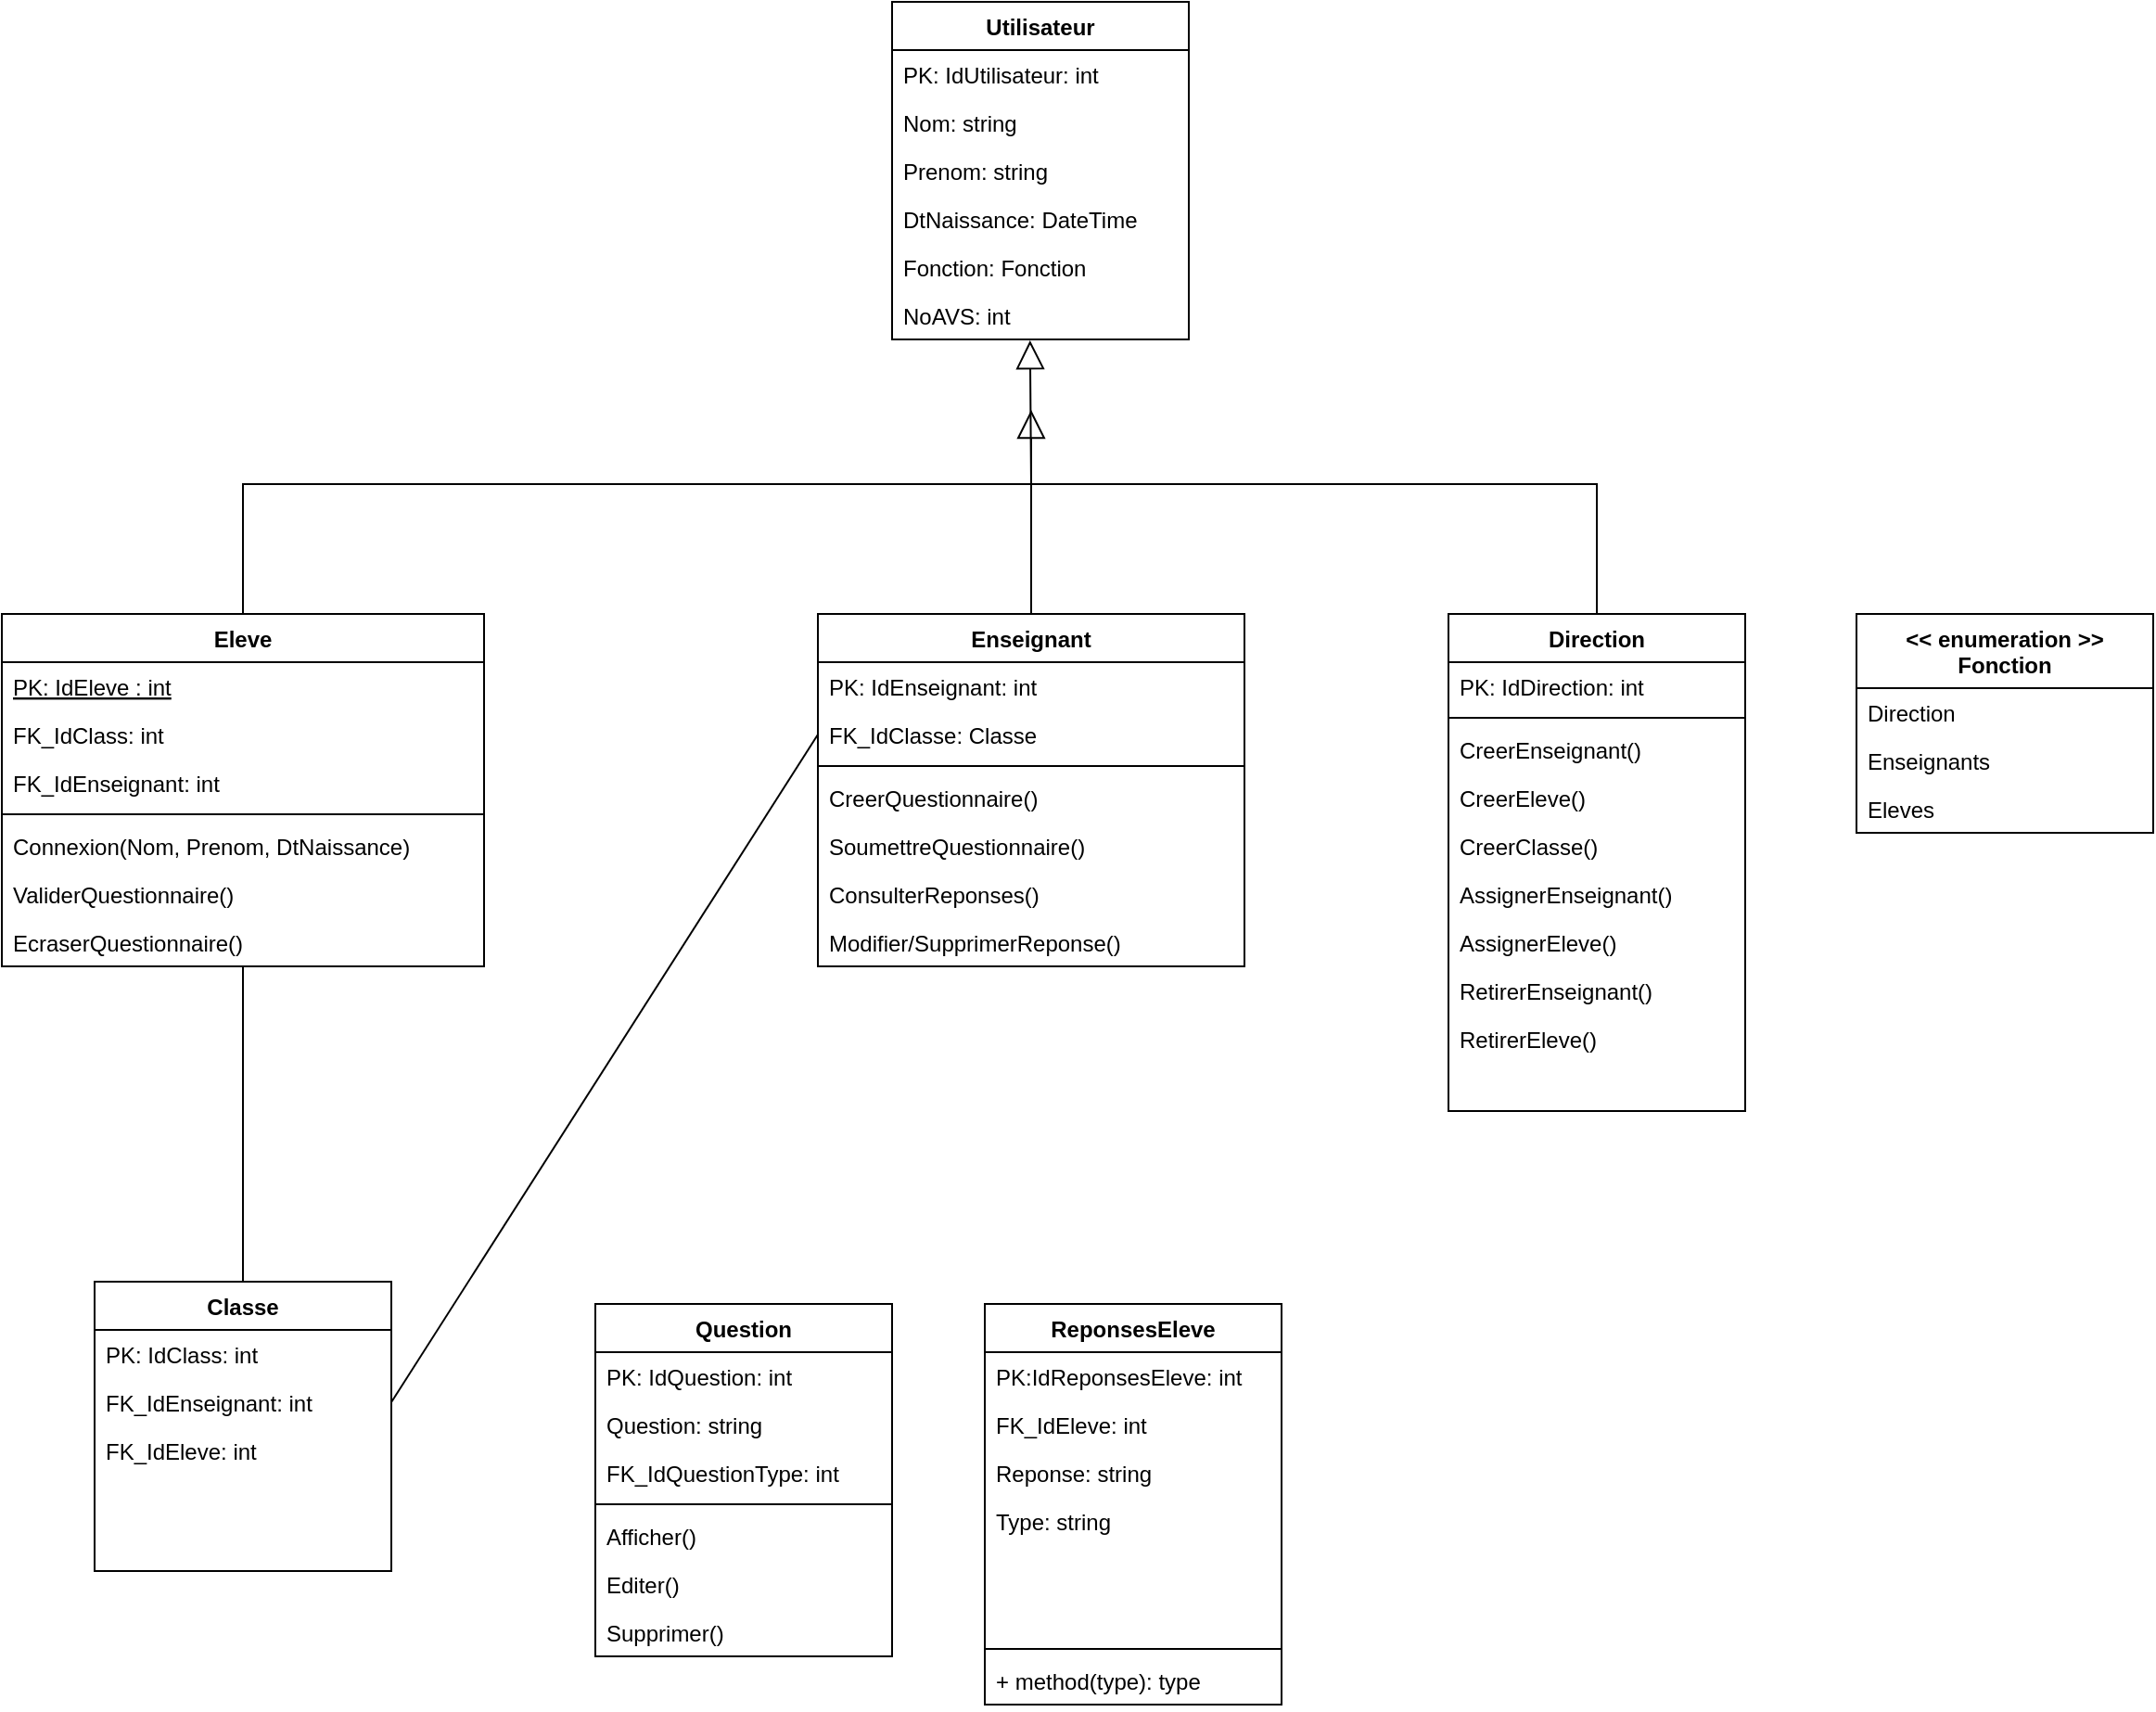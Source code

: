 <mxfile version="19.0.0" type="github">
  <diagram id="C5RBs43oDa-KdzZeNtuy" name="Page-1">
    <mxGraphModel dx="1671" dy="1818" grid="1" gridSize="10" guides="1" tooltips="1" connect="1" arrows="1" fold="1" page="1" pageScale="1" pageWidth="827" pageHeight="1169" math="0" shadow="0">
      <root>
        <mxCell id="WIyWlLk6GJQsqaUBKTNV-0" />
        <mxCell id="WIyWlLk6GJQsqaUBKTNV-1" parent="WIyWlLk6GJQsqaUBKTNV-0" />
        <mxCell id="Zi9LIRQCBly2Rpeok-5_-95" value="" style="rounded=0;orthogonalLoop=1;jettySize=auto;html=1;entryX=0.5;entryY=0;entryDx=0;entryDy=0;endArrow=none;endFill=0;" parent="WIyWlLk6GJQsqaUBKTNV-1" source="Zi9LIRQCBly2Rpeok-5_-23" target="Zi9LIRQCBly2Rpeok-5_-46" edge="1">
          <mxGeometry relative="1" as="geometry" />
        </mxCell>
        <mxCell id="Zi9LIRQCBly2Rpeok-5_-23" value="Eleve" style="swimlane;fontStyle=1;align=center;verticalAlign=top;childLayout=stackLayout;horizontal=1;startSize=26;horizontalStack=0;resizeParent=1;resizeParentMax=0;resizeLast=0;collapsible=1;marginBottom=0;" parent="WIyWlLk6GJQsqaUBKTNV-1" vertex="1">
          <mxGeometry x="100" y="270" width="260" height="190" as="geometry" />
        </mxCell>
        <mxCell id="Zi9LIRQCBly2Rpeok-5_-24" value="PK: IdEleve : int" style="text;strokeColor=none;fillColor=none;align=left;verticalAlign=top;spacingLeft=4;spacingRight=4;overflow=hidden;rotatable=0;points=[[0,0.5],[1,0.5]];portConstraint=eastwest;fontStyle=4" parent="Zi9LIRQCBly2Rpeok-5_-23" vertex="1">
          <mxGeometry y="26" width="260" height="26" as="geometry" />
        </mxCell>
        <mxCell id="Zi9LIRQCBly2Rpeok-5_-27" value="FK_IdClass: int" style="text;strokeColor=none;fillColor=none;align=left;verticalAlign=top;spacingLeft=4;spacingRight=4;overflow=hidden;rotatable=0;points=[[0,0.5],[1,0.5]];portConstraint=eastwest;" parent="Zi9LIRQCBly2Rpeok-5_-23" vertex="1">
          <mxGeometry y="52" width="260" height="26" as="geometry" />
        </mxCell>
        <mxCell id="Zi9LIRQCBly2Rpeok-5_-32" value="FK_IdEnseignant: int" style="text;strokeColor=none;fillColor=none;align=left;verticalAlign=top;spacingLeft=4;spacingRight=4;overflow=hidden;rotatable=0;points=[[0,0.5],[1,0.5]];portConstraint=eastwest;" parent="Zi9LIRQCBly2Rpeok-5_-23" vertex="1">
          <mxGeometry y="78" width="260" height="26" as="geometry" />
        </mxCell>
        <mxCell id="Zi9LIRQCBly2Rpeok-5_-25" value="" style="line;strokeWidth=1;fillColor=none;align=left;verticalAlign=middle;spacingTop=-1;spacingLeft=3;spacingRight=3;rotatable=0;labelPosition=right;points=[];portConstraint=eastwest;" parent="Zi9LIRQCBly2Rpeok-5_-23" vertex="1">
          <mxGeometry y="104" width="260" height="8" as="geometry" />
        </mxCell>
        <mxCell id="Zi9LIRQCBly2Rpeok-5_-26" value="Connexion(Nom, Prenom, DtNaissance)" style="text;strokeColor=none;fillColor=none;align=left;verticalAlign=top;spacingLeft=4;spacingRight=4;overflow=hidden;rotatable=0;points=[[0,0.5],[1,0.5]];portConstraint=eastwest;" parent="Zi9LIRQCBly2Rpeok-5_-23" vertex="1">
          <mxGeometry y="112" width="260" height="26" as="geometry" />
        </mxCell>
        <mxCell id="Zi9LIRQCBly2Rpeok-5_-34" value="ValiderQuestionnaire()" style="text;strokeColor=none;fillColor=none;align=left;verticalAlign=top;spacingLeft=4;spacingRight=4;overflow=hidden;rotatable=0;points=[[0,0.5],[1,0.5]];portConstraint=eastwest;" parent="Zi9LIRQCBly2Rpeok-5_-23" vertex="1">
          <mxGeometry y="138" width="260" height="26" as="geometry" />
        </mxCell>
        <mxCell id="Zi9LIRQCBly2Rpeok-5_-33" value="EcraserQuestionnaire()" style="text;strokeColor=none;fillColor=none;align=left;verticalAlign=top;spacingLeft=4;spacingRight=4;overflow=hidden;rotatable=0;points=[[0,0.5],[1,0.5]];portConstraint=eastwest;" parent="Zi9LIRQCBly2Rpeok-5_-23" vertex="1">
          <mxGeometry y="164" width="260" height="26" as="geometry" />
        </mxCell>
        <mxCell id="he9SxElErfdmWkTXxZOx-20" style="edgeStyle=orthogonalEdgeStyle;rounded=0;orthogonalLoop=1;jettySize=auto;html=1;endArrow=block;endFill=0;startSize=8;endSize=13;strokeWidth=1;entryX=0.465;entryY=1.02;entryDx=0;entryDy=0;entryPerimeter=0;" edge="1" parent="WIyWlLk6GJQsqaUBKTNV-1" source="Zi9LIRQCBly2Rpeok-5_-35" target="he9SxElErfdmWkTXxZOx-17">
          <mxGeometry relative="1" as="geometry">
            <mxPoint x="655" y="130" as="targetPoint" />
          </mxGeometry>
        </mxCell>
        <mxCell id="Zi9LIRQCBly2Rpeok-5_-35" value="Enseignant" style="swimlane;fontStyle=1;align=center;verticalAlign=top;childLayout=stackLayout;horizontal=1;startSize=26;horizontalStack=0;resizeParent=1;resizeParentMax=0;resizeLast=0;collapsible=1;marginBottom=0;" parent="WIyWlLk6GJQsqaUBKTNV-1" vertex="1">
          <mxGeometry x="540" y="270" width="230" height="190" as="geometry" />
        </mxCell>
        <mxCell id="Zi9LIRQCBly2Rpeok-5_-36" value="PK: IdEnseignant: int" style="text;strokeColor=none;fillColor=none;align=left;verticalAlign=top;spacingLeft=4;spacingRight=4;overflow=hidden;rotatable=0;points=[[0,0.5],[1,0.5]];portConstraint=eastwest;" parent="Zi9LIRQCBly2Rpeok-5_-35" vertex="1">
          <mxGeometry y="26" width="230" height="26" as="geometry" />
        </mxCell>
        <mxCell id="Zi9LIRQCBly2Rpeok-5_-45" value="FK_IdClasse: Classe" style="text;strokeColor=none;fillColor=none;align=left;verticalAlign=top;spacingLeft=4;spacingRight=4;overflow=hidden;rotatable=0;points=[[0,0.5],[1,0.5]];portConstraint=eastwest;" parent="Zi9LIRQCBly2Rpeok-5_-35" vertex="1">
          <mxGeometry y="52" width="230" height="26" as="geometry" />
        </mxCell>
        <mxCell id="Zi9LIRQCBly2Rpeok-5_-37" value="" style="line;strokeWidth=1;fillColor=none;align=left;verticalAlign=middle;spacingTop=-1;spacingLeft=3;spacingRight=3;rotatable=0;labelPosition=right;points=[];portConstraint=eastwest;" parent="Zi9LIRQCBly2Rpeok-5_-35" vertex="1">
          <mxGeometry y="78" width="230" height="8" as="geometry" />
        </mxCell>
        <mxCell id="Zi9LIRQCBly2Rpeok-5_-38" value="CreerQuestionnaire()" style="text;strokeColor=none;fillColor=none;align=left;verticalAlign=top;spacingLeft=4;spacingRight=4;overflow=hidden;rotatable=0;points=[[0,0.5],[1,0.5]];portConstraint=eastwest;" parent="Zi9LIRQCBly2Rpeok-5_-35" vertex="1">
          <mxGeometry y="86" width="230" height="26" as="geometry" />
        </mxCell>
        <mxCell id="Zi9LIRQCBly2Rpeok-5_-72" value="SoumettreQuestionnaire()" style="text;strokeColor=none;fillColor=none;align=left;verticalAlign=top;spacingLeft=4;spacingRight=4;overflow=hidden;rotatable=0;points=[[0,0.5],[1,0.5]];portConstraint=eastwest;" parent="Zi9LIRQCBly2Rpeok-5_-35" vertex="1">
          <mxGeometry y="112" width="230" height="26" as="geometry" />
        </mxCell>
        <mxCell id="Zi9LIRQCBly2Rpeok-5_-71" value="ConsulterReponses()" style="text;strokeColor=none;fillColor=none;align=left;verticalAlign=top;spacingLeft=4;spacingRight=4;overflow=hidden;rotatable=0;points=[[0,0.5],[1,0.5]];portConstraint=eastwest;" parent="Zi9LIRQCBly2Rpeok-5_-35" vertex="1">
          <mxGeometry y="138" width="230" height="26" as="geometry" />
        </mxCell>
        <mxCell id="Zi9LIRQCBly2Rpeok-5_-70" value="Modifier/SupprimerReponse()" style="text;strokeColor=none;fillColor=none;align=left;verticalAlign=top;spacingLeft=4;spacingRight=4;overflow=hidden;rotatable=0;points=[[0,0.5],[1,0.5]];portConstraint=eastwest;" parent="Zi9LIRQCBly2Rpeok-5_-35" vertex="1">
          <mxGeometry y="164" width="230" height="26" as="geometry" />
        </mxCell>
        <mxCell id="Zi9LIRQCBly2Rpeok-5_-46" value="Classe" style="swimlane;fontStyle=1;align=center;verticalAlign=top;childLayout=stackLayout;horizontal=1;startSize=26;horizontalStack=0;resizeParent=1;resizeParentMax=0;resizeLast=0;collapsible=1;marginBottom=0;" parent="WIyWlLk6GJQsqaUBKTNV-1" vertex="1">
          <mxGeometry x="150" y="630" width="160" height="156" as="geometry" />
        </mxCell>
        <mxCell id="Zi9LIRQCBly2Rpeok-5_-51" value="PK: IdClass: int" style="text;strokeColor=none;fillColor=none;align=left;verticalAlign=top;spacingLeft=4;spacingRight=4;overflow=hidden;rotatable=0;points=[[0,0.5],[1,0.5]];portConstraint=eastwest;" parent="Zi9LIRQCBly2Rpeok-5_-46" vertex="1">
          <mxGeometry y="26" width="160" height="26" as="geometry" />
        </mxCell>
        <mxCell id="Zi9LIRQCBly2Rpeok-5_-50" value="FK_IdEnseignant: int" style="text;strokeColor=none;fillColor=none;align=left;verticalAlign=top;spacingLeft=4;spacingRight=4;overflow=hidden;rotatable=0;points=[[0,0.5],[1,0.5]];portConstraint=eastwest;" parent="Zi9LIRQCBly2Rpeok-5_-46" vertex="1">
          <mxGeometry y="52" width="160" height="26" as="geometry" />
        </mxCell>
        <mxCell id="Zi9LIRQCBly2Rpeok-5_-54" value="FK_IdEleve: int" style="text;strokeColor=none;fillColor=none;align=left;verticalAlign=top;spacingLeft=4;spacingRight=4;overflow=hidden;rotatable=0;points=[[0,0.5],[1,0.5]];portConstraint=eastwest;" parent="Zi9LIRQCBly2Rpeok-5_-46" vertex="1">
          <mxGeometry y="78" width="160" height="26" as="geometry" />
        </mxCell>
        <mxCell id="Zi9LIRQCBly2Rpeok-5_-53" style="text;strokeColor=none;fillColor=none;align=left;verticalAlign=top;spacingLeft=4;spacingRight=4;overflow=hidden;rotatable=0;points=[[0,0.5],[1,0.5]];portConstraint=eastwest;" parent="Zi9LIRQCBly2Rpeok-5_-46" vertex="1">
          <mxGeometry y="104" width="160" height="26" as="geometry" />
        </mxCell>
        <mxCell id="Zi9LIRQCBly2Rpeok-5_-52" style="text;strokeColor=none;fillColor=none;align=left;verticalAlign=top;spacingLeft=4;spacingRight=4;overflow=hidden;rotatable=0;points=[[0,0.5],[1,0.5]];portConstraint=eastwest;" parent="Zi9LIRQCBly2Rpeok-5_-46" vertex="1">
          <mxGeometry y="130" width="160" height="26" as="geometry" />
        </mxCell>
        <mxCell id="Zi9LIRQCBly2Rpeok-5_-55" value="Direction" style="swimlane;fontStyle=1;align=center;verticalAlign=top;childLayout=stackLayout;horizontal=1;startSize=26;horizontalStack=0;resizeParent=1;resizeParentMax=0;resizeLast=0;collapsible=1;marginBottom=0;" parent="WIyWlLk6GJQsqaUBKTNV-1" vertex="1">
          <mxGeometry x="880" y="270" width="160" height="268" as="geometry" />
        </mxCell>
        <mxCell id="Zi9LIRQCBly2Rpeok-5_-56" value="PK: IdDirection: int" style="text;strokeColor=none;fillColor=none;align=left;verticalAlign=top;spacingLeft=4;spacingRight=4;overflow=hidden;rotatable=0;points=[[0,0.5],[1,0.5]];portConstraint=eastwest;" parent="Zi9LIRQCBly2Rpeok-5_-55" vertex="1">
          <mxGeometry y="26" width="160" height="26" as="geometry" />
        </mxCell>
        <mxCell id="Zi9LIRQCBly2Rpeok-5_-57" value="" style="line;strokeWidth=1;fillColor=none;align=left;verticalAlign=middle;spacingTop=-1;spacingLeft=3;spacingRight=3;rotatable=0;labelPosition=right;points=[];portConstraint=eastwest;" parent="Zi9LIRQCBly2Rpeok-5_-55" vertex="1">
          <mxGeometry y="52" width="160" height="8" as="geometry" />
        </mxCell>
        <mxCell id="Zi9LIRQCBly2Rpeok-5_-58" value="CreerEnseignant()" style="text;strokeColor=none;fillColor=none;align=left;verticalAlign=top;spacingLeft=4;spacingRight=4;overflow=hidden;rotatable=0;points=[[0,0.5],[1,0.5]];portConstraint=eastwest;" parent="Zi9LIRQCBly2Rpeok-5_-55" vertex="1">
          <mxGeometry y="60" width="160" height="26" as="geometry" />
        </mxCell>
        <mxCell id="Zi9LIRQCBly2Rpeok-5_-65" value="CreerEleve()" style="text;strokeColor=none;fillColor=none;align=left;verticalAlign=top;spacingLeft=4;spacingRight=4;overflow=hidden;rotatable=0;points=[[0,0.5],[1,0.5]];portConstraint=eastwest;" parent="Zi9LIRQCBly2Rpeok-5_-55" vertex="1">
          <mxGeometry y="86" width="160" height="26" as="geometry" />
        </mxCell>
        <mxCell id="Zi9LIRQCBly2Rpeok-5_-64" value="CreerClasse()" style="text;strokeColor=none;fillColor=none;align=left;verticalAlign=top;spacingLeft=4;spacingRight=4;overflow=hidden;rotatable=0;points=[[0,0.5],[1,0.5]];portConstraint=eastwest;" parent="Zi9LIRQCBly2Rpeok-5_-55" vertex="1">
          <mxGeometry y="112" width="160" height="26" as="geometry" />
        </mxCell>
        <mxCell id="Zi9LIRQCBly2Rpeok-5_-63" value="AssignerEnseignant()" style="text;strokeColor=none;fillColor=none;align=left;verticalAlign=top;spacingLeft=4;spacingRight=4;overflow=hidden;rotatable=0;points=[[0,0.5],[1,0.5]];portConstraint=eastwest;" parent="Zi9LIRQCBly2Rpeok-5_-55" vertex="1">
          <mxGeometry y="138" width="160" height="26" as="geometry" />
        </mxCell>
        <mxCell id="Zi9LIRQCBly2Rpeok-5_-67" value="AssignerEleve()" style="text;strokeColor=none;fillColor=none;align=left;verticalAlign=top;spacingLeft=4;spacingRight=4;overflow=hidden;rotatable=0;points=[[0,0.5],[1,0.5]];portConstraint=eastwest;" parent="Zi9LIRQCBly2Rpeok-5_-55" vertex="1">
          <mxGeometry y="164" width="160" height="26" as="geometry" />
        </mxCell>
        <mxCell id="Zi9LIRQCBly2Rpeok-5_-66" value="RetirerEnseignant()" style="text;strokeColor=none;fillColor=none;align=left;verticalAlign=top;spacingLeft=4;spacingRight=4;overflow=hidden;rotatable=0;points=[[0,0.5],[1,0.5]];portConstraint=eastwest;" parent="Zi9LIRQCBly2Rpeok-5_-55" vertex="1">
          <mxGeometry y="190" width="160" height="26" as="geometry" />
        </mxCell>
        <mxCell id="Zi9LIRQCBly2Rpeok-5_-69" value="RetirerEleve()" style="text;strokeColor=none;fillColor=none;align=left;verticalAlign=top;spacingLeft=4;spacingRight=4;overflow=hidden;rotatable=0;points=[[0,0.5],[1,0.5]];portConstraint=eastwest;" parent="Zi9LIRQCBly2Rpeok-5_-55" vertex="1">
          <mxGeometry y="216" width="160" height="26" as="geometry" />
        </mxCell>
        <mxCell id="Zi9LIRQCBly2Rpeok-5_-68" style="text;strokeColor=none;fillColor=none;align=left;verticalAlign=top;spacingLeft=4;spacingRight=4;overflow=hidden;rotatable=0;points=[[0,0.5],[1,0.5]];portConstraint=eastwest;" parent="Zi9LIRQCBly2Rpeok-5_-55" vertex="1">
          <mxGeometry y="242" width="160" height="26" as="geometry" />
        </mxCell>
        <mxCell id="Zi9LIRQCBly2Rpeok-5_-73" value="Question" style="swimlane;fontStyle=1;align=center;verticalAlign=top;childLayout=stackLayout;horizontal=1;startSize=26;horizontalStack=0;resizeParent=1;resizeParentMax=0;resizeLast=0;collapsible=1;marginBottom=0;" parent="WIyWlLk6GJQsqaUBKTNV-1" vertex="1">
          <mxGeometry x="420" y="642" width="160" height="190" as="geometry" />
        </mxCell>
        <mxCell id="Zi9LIRQCBly2Rpeok-5_-74" value="PK: IdQuestion: int" style="text;strokeColor=none;fillColor=none;align=left;verticalAlign=top;spacingLeft=4;spacingRight=4;overflow=hidden;rotatable=0;points=[[0,0.5],[1,0.5]];portConstraint=eastwest;" parent="Zi9LIRQCBly2Rpeok-5_-73" vertex="1">
          <mxGeometry y="26" width="160" height="26" as="geometry" />
        </mxCell>
        <mxCell id="Zi9LIRQCBly2Rpeok-5_-78" value="Question: string" style="text;strokeColor=none;fillColor=none;align=left;verticalAlign=top;spacingLeft=4;spacingRight=4;overflow=hidden;rotatable=0;points=[[0,0.5],[1,0.5]];portConstraint=eastwest;" parent="Zi9LIRQCBly2Rpeok-5_-73" vertex="1">
          <mxGeometry y="52" width="160" height="26" as="geometry" />
        </mxCell>
        <mxCell id="Zi9LIRQCBly2Rpeok-5_-77" value="FK_IdQuestionType: int" style="text;strokeColor=none;fillColor=none;align=left;verticalAlign=top;spacingLeft=4;spacingRight=4;overflow=hidden;rotatable=0;points=[[0,0.5],[1,0.5]];portConstraint=eastwest;" parent="Zi9LIRQCBly2Rpeok-5_-73" vertex="1">
          <mxGeometry y="78" width="160" height="26" as="geometry" />
        </mxCell>
        <mxCell id="Zi9LIRQCBly2Rpeok-5_-75" value="" style="line;strokeWidth=1;fillColor=none;align=left;verticalAlign=middle;spacingTop=-1;spacingLeft=3;spacingRight=3;rotatable=0;labelPosition=right;points=[];portConstraint=eastwest;" parent="Zi9LIRQCBly2Rpeok-5_-73" vertex="1">
          <mxGeometry y="104" width="160" height="8" as="geometry" />
        </mxCell>
        <mxCell id="Zi9LIRQCBly2Rpeok-5_-76" value="Afficher()" style="text;strokeColor=none;fillColor=none;align=left;verticalAlign=top;spacingLeft=4;spacingRight=4;overflow=hidden;rotatable=0;points=[[0,0.5],[1,0.5]];portConstraint=eastwest;" parent="Zi9LIRQCBly2Rpeok-5_-73" vertex="1">
          <mxGeometry y="112" width="160" height="26" as="geometry" />
        </mxCell>
        <mxCell id="Zi9LIRQCBly2Rpeok-5_-81" value="Editer()" style="text;strokeColor=none;fillColor=none;align=left;verticalAlign=top;spacingLeft=4;spacingRight=4;overflow=hidden;rotatable=0;points=[[0,0.5],[1,0.5]];portConstraint=eastwest;" parent="Zi9LIRQCBly2Rpeok-5_-73" vertex="1">
          <mxGeometry y="138" width="160" height="26" as="geometry" />
        </mxCell>
        <mxCell id="Zi9LIRQCBly2Rpeok-5_-80" value="Supprimer()" style="text;strokeColor=none;fillColor=none;align=left;verticalAlign=top;spacingLeft=4;spacingRight=4;overflow=hidden;rotatable=0;points=[[0,0.5],[1,0.5]];portConstraint=eastwest;" parent="Zi9LIRQCBly2Rpeok-5_-73" vertex="1">
          <mxGeometry y="164" width="160" height="26" as="geometry" />
        </mxCell>
        <mxCell id="Zi9LIRQCBly2Rpeok-5_-86" value="ReponsesEleve" style="swimlane;fontStyle=1;align=center;verticalAlign=top;childLayout=stackLayout;horizontal=1;startSize=26;horizontalStack=0;resizeParent=1;resizeParentMax=0;resizeLast=0;collapsible=1;marginBottom=0;" parent="WIyWlLk6GJQsqaUBKTNV-1" vertex="1">
          <mxGeometry x="630" y="642" width="160" height="216" as="geometry" />
        </mxCell>
        <mxCell id="Zi9LIRQCBly2Rpeok-5_-87" value="PK:IdReponsesEleve: int" style="text;strokeColor=none;fillColor=none;align=left;verticalAlign=top;spacingLeft=4;spacingRight=4;overflow=hidden;rotatable=0;points=[[0,0.5],[1,0.5]];portConstraint=eastwest;" parent="Zi9LIRQCBly2Rpeok-5_-86" vertex="1">
          <mxGeometry y="26" width="160" height="26" as="geometry" />
        </mxCell>
        <mxCell id="Zi9LIRQCBly2Rpeok-5_-94" value="FK_IdEleve: int" style="text;strokeColor=none;fillColor=none;align=left;verticalAlign=top;spacingLeft=4;spacingRight=4;overflow=hidden;rotatable=0;points=[[0,0.5],[1,0.5]];portConstraint=eastwest;" parent="Zi9LIRQCBly2Rpeok-5_-86" vertex="1">
          <mxGeometry y="52" width="160" height="26" as="geometry" />
        </mxCell>
        <mxCell id="Zi9LIRQCBly2Rpeok-5_-93" value="Reponse: string" style="text;strokeColor=none;fillColor=none;align=left;verticalAlign=top;spacingLeft=4;spacingRight=4;overflow=hidden;rotatable=0;points=[[0,0.5],[1,0.5]];portConstraint=eastwest;" parent="Zi9LIRQCBly2Rpeok-5_-86" vertex="1">
          <mxGeometry y="78" width="160" height="26" as="geometry" />
        </mxCell>
        <mxCell id="Zi9LIRQCBly2Rpeok-5_-92" value="Type: string" style="text;strokeColor=none;fillColor=none;align=left;verticalAlign=top;spacingLeft=4;spacingRight=4;overflow=hidden;rotatable=0;points=[[0,0.5],[1,0.5]];portConstraint=eastwest;" parent="Zi9LIRQCBly2Rpeok-5_-86" vertex="1">
          <mxGeometry y="104" width="160" height="26" as="geometry" />
        </mxCell>
        <mxCell id="Zi9LIRQCBly2Rpeok-5_-91" style="text;strokeColor=none;fillColor=none;align=left;verticalAlign=top;spacingLeft=4;spacingRight=4;overflow=hidden;rotatable=0;points=[[0,0.5],[1,0.5]];portConstraint=eastwest;" parent="Zi9LIRQCBly2Rpeok-5_-86" vertex="1">
          <mxGeometry y="130" width="160" height="26" as="geometry" />
        </mxCell>
        <mxCell id="Zi9LIRQCBly2Rpeok-5_-90" style="text;strokeColor=none;fillColor=none;align=left;verticalAlign=top;spacingLeft=4;spacingRight=4;overflow=hidden;rotatable=0;points=[[0,0.5],[1,0.5]];portConstraint=eastwest;" parent="Zi9LIRQCBly2Rpeok-5_-86" vertex="1">
          <mxGeometry y="156" width="160" height="26" as="geometry" />
        </mxCell>
        <mxCell id="Zi9LIRQCBly2Rpeok-5_-88" value="" style="line;strokeWidth=1;fillColor=none;align=left;verticalAlign=middle;spacingTop=-1;spacingLeft=3;spacingRight=3;rotatable=0;labelPosition=right;points=[];portConstraint=eastwest;" parent="Zi9LIRQCBly2Rpeok-5_-86" vertex="1">
          <mxGeometry y="182" width="160" height="8" as="geometry" />
        </mxCell>
        <mxCell id="Zi9LIRQCBly2Rpeok-5_-89" value="+ method(type): type" style="text;strokeColor=none;fillColor=none;align=left;verticalAlign=top;spacingLeft=4;spacingRight=4;overflow=hidden;rotatable=0;points=[[0,0.5],[1,0.5]];portConstraint=eastwest;" parent="Zi9LIRQCBly2Rpeok-5_-86" vertex="1">
          <mxGeometry y="190" width="160" height="26" as="geometry" />
        </mxCell>
        <mxCell id="Zi9LIRQCBly2Rpeok-5_-98" value="" style="endArrow=none;html=1;rounded=0;entryX=0;entryY=0.5;entryDx=0;entryDy=0;exitX=1;exitY=0.5;exitDx=0;exitDy=0;" parent="WIyWlLk6GJQsqaUBKTNV-1" source="Zi9LIRQCBly2Rpeok-5_-50" target="Zi9LIRQCBly2Rpeok-5_-45" edge="1">
          <mxGeometry width="50" height="50" relative="1" as="geometry">
            <mxPoint x="770" y="550" as="sourcePoint" />
            <mxPoint x="820" y="500" as="targetPoint" />
          </mxGeometry>
        </mxCell>
        <mxCell id="he9SxElErfdmWkTXxZOx-0" value="&lt;&lt; enumeration &gt;&gt;&#xa;Fonction" style="swimlane;fontStyle=1;align=center;verticalAlign=top;childLayout=stackLayout;horizontal=1;startSize=40;horizontalStack=0;resizeParent=1;resizeParentMax=0;resizeLast=0;collapsible=1;marginBottom=0;" vertex="1" parent="WIyWlLk6GJQsqaUBKTNV-1">
          <mxGeometry x="1100" y="270" width="160" height="118" as="geometry" />
        </mxCell>
        <mxCell id="he9SxElErfdmWkTXxZOx-1" value="Direction" style="text;strokeColor=none;fillColor=none;align=left;verticalAlign=top;spacingLeft=4;spacingRight=4;overflow=hidden;rotatable=0;points=[[0,0.5],[1,0.5]];portConstraint=eastwest;" vertex="1" parent="he9SxElErfdmWkTXxZOx-0">
          <mxGeometry y="40" width="160" height="26" as="geometry" />
        </mxCell>
        <mxCell id="he9SxElErfdmWkTXxZOx-5" value="Enseignants" style="text;strokeColor=none;fillColor=none;align=left;verticalAlign=top;spacingLeft=4;spacingRight=4;overflow=hidden;rotatable=0;points=[[0,0.5],[1,0.5]];portConstraint=eastwest;" vertex="1" parent="he9SxElErfdmWkTXxZOx-0">
          <mxGeometry y="66" width="160" height="26" as="geometry" />
        </mxCell>
        <mxCell id="he9SxElErfdmWkTXxZOx-4" value="Eleves" style="text;strokeColor=none;fillColor=none;align=left;verticalAlign=top;spacingLeft=4;spacingRight=4;overflow=hidden;rotatable=0;points=[[0,0.5],[1,0.5]];portConstraint=eastwest;" vertex="1" parent="he9SxElErfdmWkTXxZOx-0">
          <mxGeometry y="92" width="160" height="26" as="geometry" />
        </mxCell>
        <mxCell id="he9SxElErfdmWkTXxZOx-7" value="" style="endArrow=block;html=1;rounded=0;exitX=0.5;exitY=0;exitDx=0;exitDy=0;endFill=0;strokeWidth=1;endSize=13;startSize=8;entryX=0.469;entryY=1.004;entryDx=0;entryDy=0;entryPerimeter=0;" edge="1" parent="WIyWlLk6GJQsqaUBKTNV-1" source="Zi9LIRQCBly2Rpeok-5_-35" target="he9SxElErfdmWkTXxZOx-13">
          <mxGeometry width="50" height="50" relative="1" as="geometry">
            <mxPoint x="650" y="230" as="sourcePoint" />
            <mxPoint x="655" y="160" as="targetPoint" />
          </mxGeometry>
        </mxCell>
        <mxCell id="he9SxElErfdmWkTXxZOx-8" value="" style="endArrow=none;html=1;rounded=0;entryX=0.5;entryY=0;entryDx=0;entryDy=0;" edge="1" parent="WIyWlLk6GJQsqaUBKTNV-1" target="Zi9LIRQCBly2Rpeok-5_-55">
          <mxGeometry width="50" height="50" relative="1" as="geometry">
            <mxPoint x="650" y="200" as="sourcePoint" />
            <mxPoint x="700" y="180" as="targetPoint" />
            <Array as="points">
              <mxPoint x="960" y="200" />
            </Array>
          </mxGeometry>
        </mxCell>
        <mxCell id="he9SxElErfdmWkTXxZOx-9" value="" style="endArrow=none;html=1;rounded=0;startSize=8;endSize=13;strokeWidth=1;exitX=0.5;exitY=0;exitDx=0;exitDy=0;" edge="1" parent="WIyWlLk6GJQsqaUBKTNV-1" source="Zi9LIRQCBly2Rpeok-5_-23">
          <mxGeometry width="50" height="50" relative="1" as="geometry">
            <mxPoint x="630" y="230" as="sourcePoint" />
            <mxPoint x="660" y="200" as="targetPoint" />
            <Array as="points">
              <mxPoint x="230" y="200" />
            </Array>
          </mxGeometry>
        </mxCell>
        <mxCell id="he9SxElErfdmWkTXxZOx-10" value="Utilisateur" style="swimlane;fontStyle=1;align=center;verticalAlign=top;childLayout=stackLayout;horizontal=1;startSize=26;horizontalStack=0;resizeParent=1;resizeParentMax=0;resizeLast=0;collapsible=1;marginBottom=0;" vertex="1" parent="WIyWlLk6GJQsqaUBKTNV-1">
          <mxGeometry x="580" y="-60" width="160" height="182" as="geometry" />
        </mxCell>
        <mxCell id="he9SxElErfdmWkTXxZOx-19" value="PK: IdUtilisateur: int" style="text;strokeColor=none;fillColor=none;align=left;verticalAlign=top;spacingLeft=4;spacingRight=4;overflow=hidden;rotatable=0;points=[[0,0.5],[1,0.5]];portConstraint=eastwest;" vertex="1" parent="he9SxElErfdmWkTXxZOx-10">
          <mxGeometry y="26" width="160" height="26" as="geometry" />
        </mxCell>
        <mxCell id="he9SxElErfdmWkTXxZOx-11" value="Nom: string" style="text;strokeColor=none;fillColor=none;align=left;verticalAlign=top;spacingLeft=4;spacingRight=4;overflow=hidden;rotatable=0;points=[[0,0.5],[1,0.5]];portConstraint=eastwest;" vertex="1" parent="he9SxElErfdmWkTXxZOx-10">
          <mxGeometry y="52" width="160" height="26" as="geometry" />
        </mxCell>
        <mxCell id="he9SxElErfdmWkTXxZOx-16" value="Prenom: string" style="text;strokeColor=none;fillColor=none;align=left;verticalAlign=top;spacingLeft=4;spacingRight=4;overflow=hidden;rotatable=0;points=[[0,0.5],[1,0.5]];portConstraint=eastwest;" vertex="1" parent="he9SxElErfdmWkTXxZOx-10">
          <mxGeometry y="78" width="160" height="26" as="geometry" />
        </mxCell>
        <mxCell id="he9SxElErfdmWkTXxZOx-15" value="DtNaissance: DateTime" style="text;strokeColor=none;fillColor=none;align=left;verticalAlign=top;spacingLeft=4;spacingRight=4;overflow=hidden;rotatable=0;points=[[0,0.5],[1,0.5]];portConstraint=eastwest;" vertex="1" parent="he9SxElErfdmWkTXxZOx-10">
          <mxGeometry y="104" width="160" height="26" as="geometry" />
        </mxCell>
        <mxCell id="he9SxElErfdmWkTXxZOx-14" value="Fonction: Fonction" style="text;strokeColor=none;fillColor=none;align=left;verticalAlign=top;spacingLeft=4;spacingRight=4;overflow=hidden;rotatable=0;points=[[0,0.5],[1,0.5]];portConstraint=eastwest;" vertex="1" parent="he9SxElErfdmWkTXxZOx-10">
          <mxGeometry y="130" width="160" height="26" as="geometry" />
        </mxCell>
        <mxCell id="he9SxElErfdmWkTXxZOx-17" value="NoAVS: int" style="text;strokeColor=none;fillColor=none;align=left;verticalAlign=top;spacingLeft=4;spacingRight=4;overflow=hidden;rotatable=0;points=[[0,0.5],[1,0.5]];portConstraint=eastwest;" vertex="1" parent="he9SxElErfdmWkTXxZOx-10">
          <mxGeometry y="156" width="160" height="26" as="geometry" />
        </mxCell>
      </root>
    </mxGraphModel>
  </diagram>
</mxfile>
